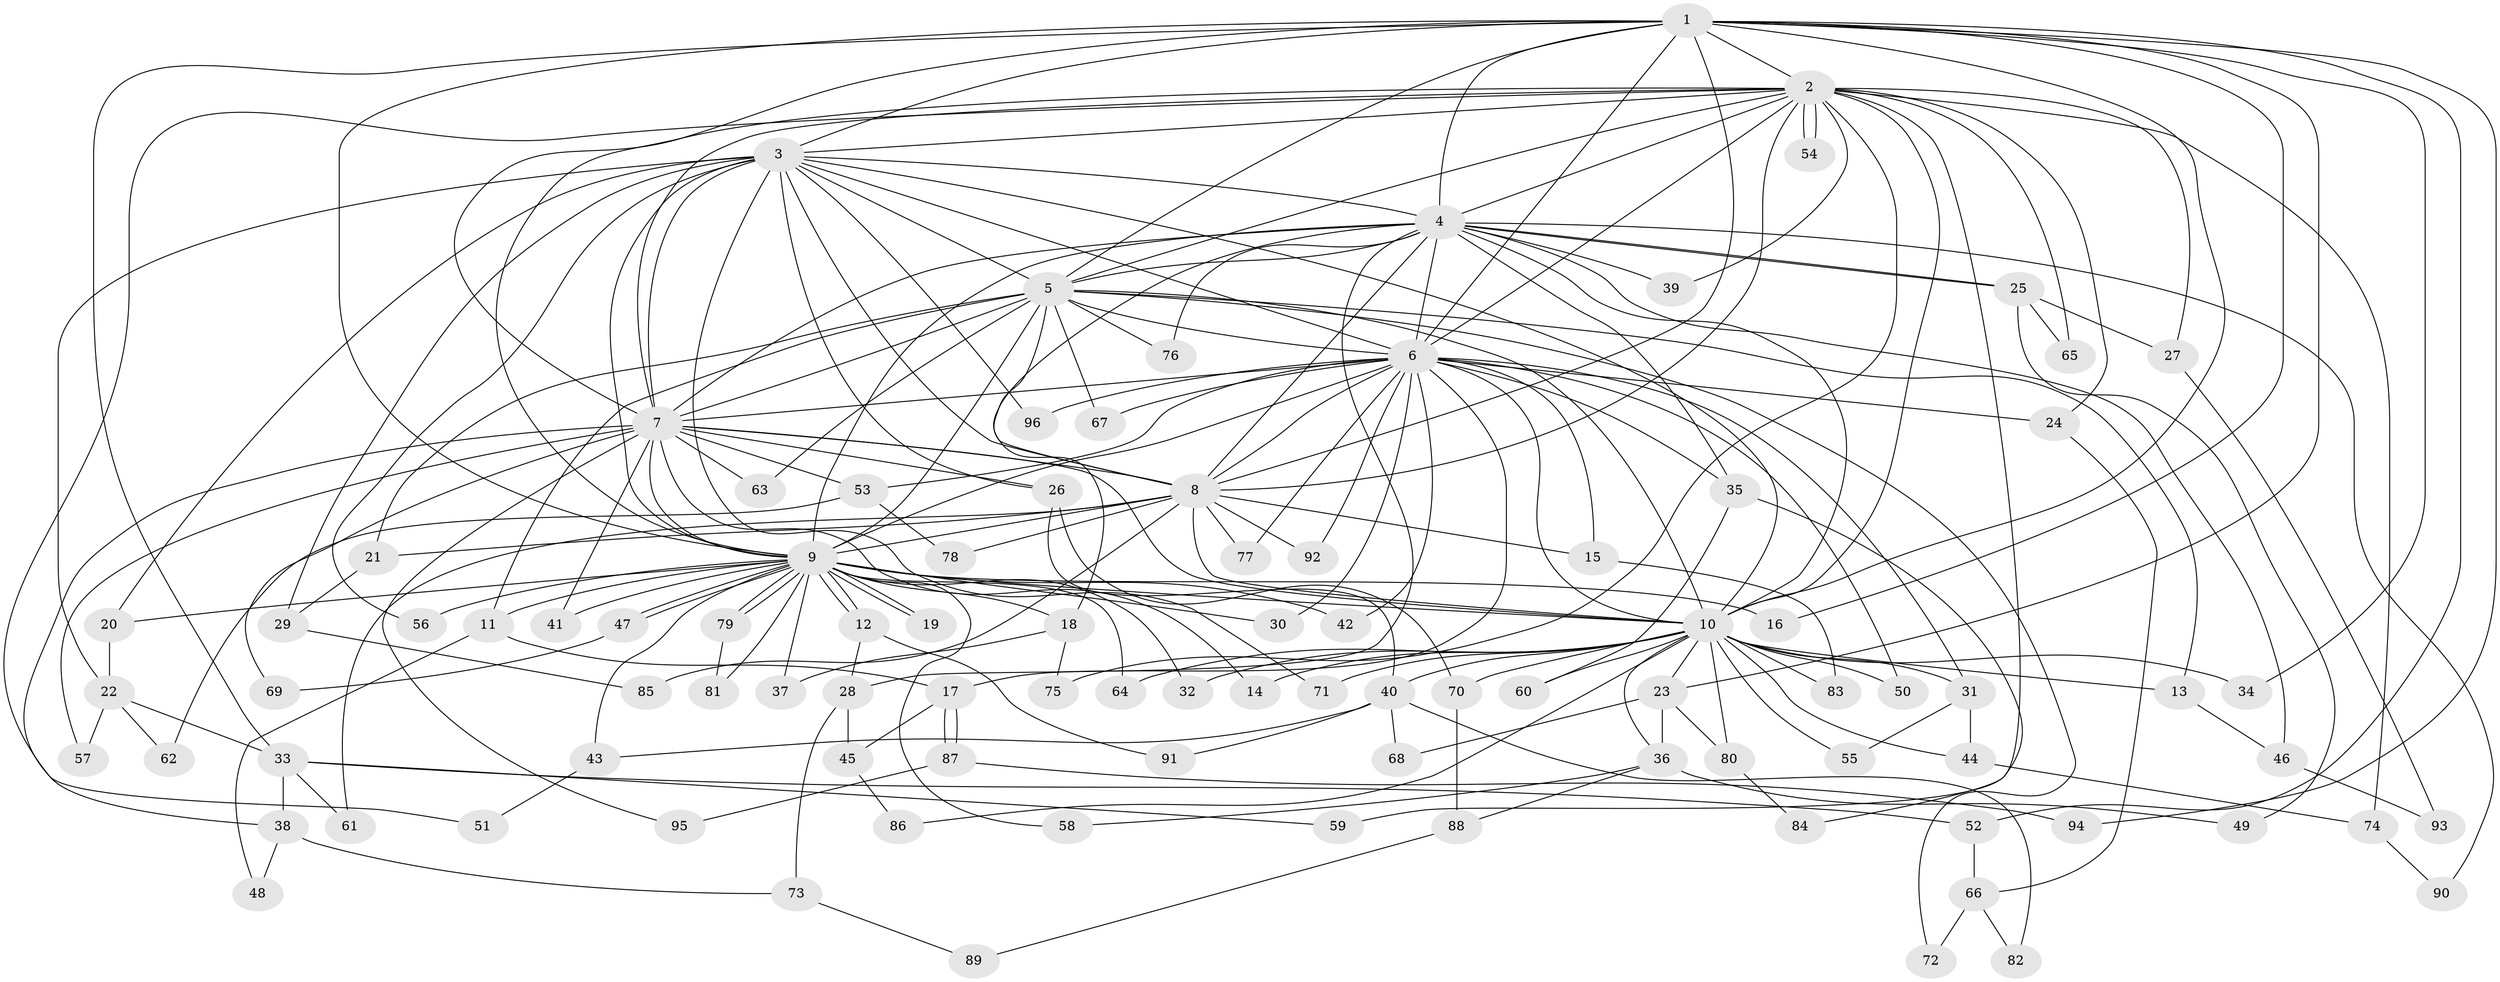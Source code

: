 // coarse degree distribution, {1: 0.10344827586206896, 17: 0.034482758620689655, 2: 0.20689655172413793, 3: 0.13793103448275862, 7: 0.06896551724137931, 10: 0.034482758620689655, 14: 0.06896551724137931, 6: 0.13793103448275862, 15: 0.034482758620689655, 4: 0.13793103448275862, 11: 0.034482758620689655}
// Generated by graph-tools (version 1.1) at 2025/36/03/04/25 23:36:38]
// undirected, 96 vertices, 217 edges
graph export_dot {
  node [color=gray90,style=filled];
  1;
  2;
  3;
  4;
  5;
  6;
  7;
  8;
  9;
  10;
  11;
  12;
  13;
  14;
  15;
  16;
  17;
  18;
  19;
  20;
  21;
  22;
  23;
  24;
  25;
  26;
  27;
  28;
  29;
  30;
  31;
  32;
  33;
  34;
  35;
  36;
  37;
  38;
  39;
  40;
  41;
  42;
  43;
  44;
  45;
  46;
  47;
  48;
  49;
  50;
  51;
  52;
  53;
  54;
  55;
  56;
  57;
  58;
  59;
  60;
  61;
  62;
  63;
  64;
  65;
  66;
  67;
  68;
  69;
  70;
  71;
  72;
  73;
  74;
  75;
  76;
  77;
  78;
  79;
  80;
  81;
  82;
  83;
  84;
  85;
  86;
  87;
  88;
  89;
  90;
  91;
  92;
  93;
  94;
  95;
  96;
  1 -- 2;
  1 -- 3;
  1 -- 4;
  1 -- 5;
  1 -- 6;
  1 -- 7;
  1 -- 8;
  1 -- 9;
  1 -- 10;
  1 -- 16;
  1 -- 23;
  1 -- 33;
  1 -- 34;
  1 -- 52;
  1 -- 94;
  2 -- 3;
  2 -- 4;
  2 -- 5;
  2 -- 6;
  2 -- 7;
  2 -- 8;
  2 -- 9;
  2 -- 10;
  2 -- 24;
  2 -- 27;
  2 -- 38;
  2 -- 39;
  2 -- 54;
  2 -- 54;
  2 -- 59;
  2 -- 65;
  2 -- 74;
  2 -- 75;
  3 -- 4;
  3 -- 5;
  3 -- 6;
  3 -- 7;
  3 -- 8;
  3 -- 9;
  3 -- 10;
  3 -- 20;
  3 -- 22;
  3 -- 26;
  3 -- 29;
  3 -- 56;
  3 -- 71;
  3 -- 96;
  4 -- 5;
  4 -- 6;
  4 -- 7;
  4 -- 8;
  4 -- 9;
  4 -- 10;
  4 -- 18;
  4 -- 25;
  4 -- 25;
  4 -- 28;
  4 -- 35;
  4 -- 39;
  4 -- 46;
  4 -- 76;
  4 -- 90;
  5 -- 6;
  5 -- 7;
  5 -- 8;
  5 -- 9;
  5 -- 10;
  5 -- 11;
  5 -- 13;
  5 -- 21;
  5 -- 63;
  5 -- 67;
  5 -- 72;
  5 -- 76;
  6 -- 7;
  6 -- 8;
  6 -- 9;
  6 -- 10;
  6 -- 15;
  6 -- 17;
  6 -- 24;
  6 -- 30;
  6 -- 31;
  6 -- 35;
  6 -- 42;
  6 -- 50;
  6 -- 53;
  6 -- 67;
  6 -- 77;
  6 -- 92;
  6 -- 96;
  7 -- 8;
  7 -- 9;
  7 -- 10;
  7 -- 14;
  7 -- 26;
  7 -- 41;
  7 -- 51;
  7 -- 53;
  7 -- 57;
  7 -- 63;
  7 -- 69;
  7 -- 95;
  8 -- 9;
  8 -- 10;
  8 -- 15;
  8 -- 21;
  8 -- 61;
  8 -- 77;
  8 -- 78;
  8 -- 85;
  8 -- 92;
  9 -- 10;
  9 -- 11;
  9 -- 12;
  9 -- 12;
  9 -- 16;
  9 -- 18;
  9 -- 19;
  9 -- 19;
  9 -- 20;
  9 -- 30;
  9 -- 32;
  9 -- 37;
  9 -- 41;
  9 -- 42;
  9 -- 43;
  9 -- 47;
  9 -- 47;
  9 -- 56;
  9 -- 58;
  9 -- 64;
  9 -- 79;
  9 -- 79;
  9 -- 81;
  10 -- 13;
  10 -- 14;
  10 -- 23;
  10 -- 31;
  10 -- 32;
  10 -- 34;
  10 -- 36;
  10 -- 40;
  10 -- 44;
  10 -- 50;
  10 -- 55;
  10 -- 60;
  10 -- 64;
  10 -- 70;
  10 -- 71;
  10 -- 80;
  10 -- 83;
  10 -- 86;
  11 -- 17;
  11 -- 48;
  12 -- 28;
  12 -- 91;
  13 -- 46;
  15 -- 83;
  17 -- 45;
  17 -- 87;
  17 -- 87;
  18 -- 37;
  18 -- 75;
  20 -- 22;
  21 -- 29;
  22 -- 33;
  22 -- 57;
  22 -- 62;
  23 -- 36;
  23 -- 68;
  23 -- 80;
  24 -- 66;
  25 -- 27;
  25 -- 49;
  25 -- 65;
  26 -- 40;
  26 -- 70;
  27 -- 93;
  28 -- 45;
  28 -- 73;
  29 -- 85;
  31 -- 44;
  31 -- 55;
  33 -- 38;
  33 -- 52;
  33 -- 59;
  33 -- 61;
  35 -- 60;
  35 -- 84;
  36 -- 49;
  36 -- 58;
  36 -- 88;
  38 -- 48;
  38 -- 73;
  40 -- 43;
  40 -- 68;
  40 -- 82;
  40 -- 91;
  43 -- 51;
  44 -- 74;
  45 -- 86;
  46 -- 93;
  47 -- 69;
  52 -- 66;
  53 -- 62;
  53 -- 78;
  66 -- 72;
  66 -- 82;
  70 -- 88;
  73 -- 89;
  74 -- 90;
  79 -- 81;
  80 -- 84;
  87 -- 94;
  87 -- 95;
  88 -- 89;
}
